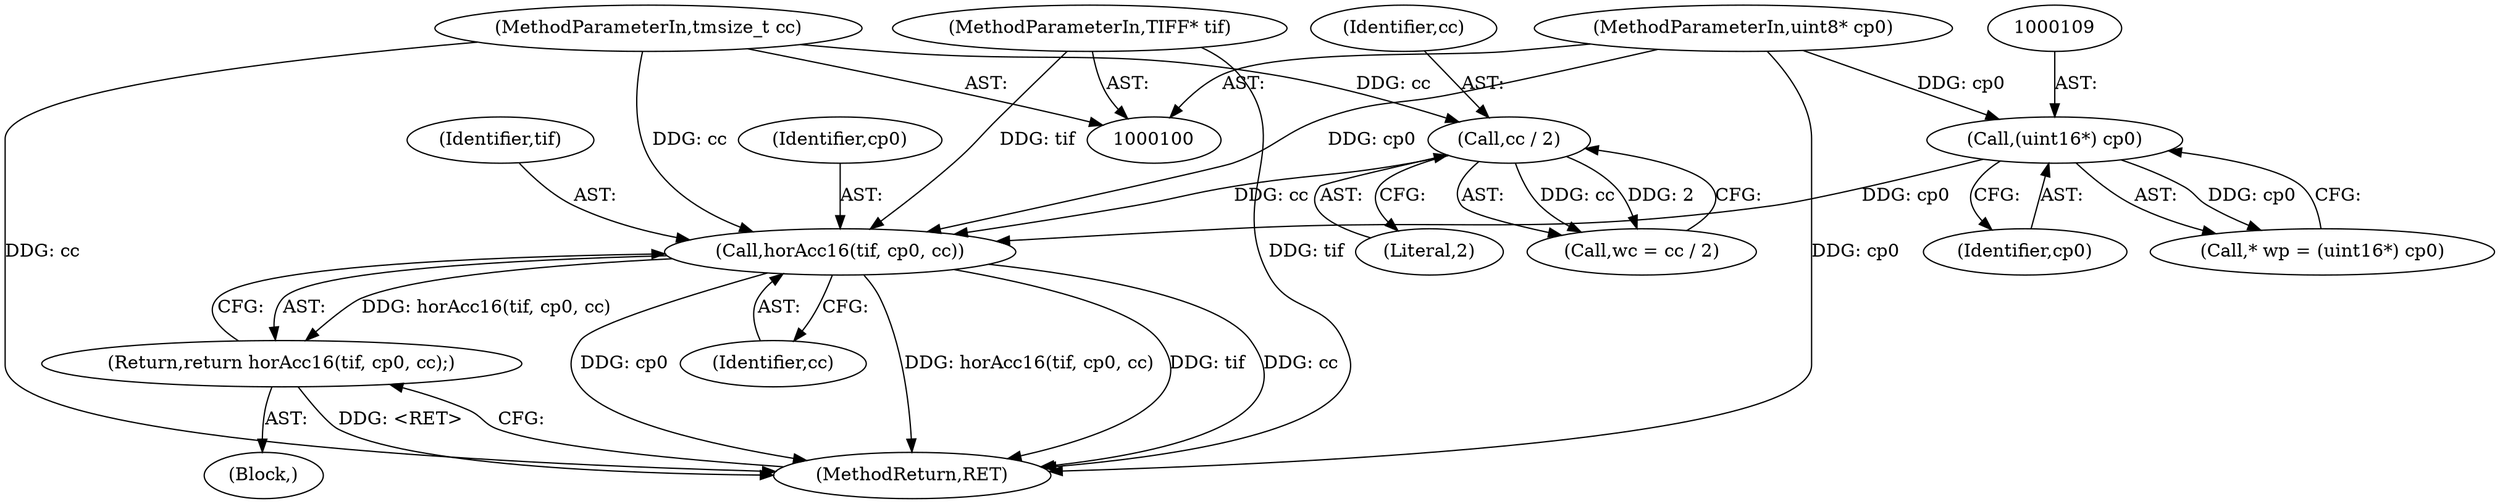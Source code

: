 digraph "0_libtiff_3ca657a8793dd011bf869695d72ad31c779c3cc1_11@pointer" {
"1000121" [label="(Call,horAcc16(tif, cp0, cc))"];
"1000101" [label="(MethodParameterIn,TIFF* tif)"];
"1000108" [label="(Call,(uint16*) cp0)"];
"1000102" [label="(MethodParameterIn,uint8* cp0)"];
"1000114" [label="(Call,cc / 2)"];
"1000103" [label="(MethodParameterIn,tmsize_t cc)"];
"1000120" [label="(Return,return horAcc16(tif, cp0, cc);)"];
"1000125" [label="(MethodReturn,RET)"];
"1000110" [label="(Identifier,cp0)"];
"1000102" [label="(MethodParameterIn,uint8* cp0)"];
"1000115" [label="(Identifier,cc)"];
"1000108" [label="(Call,(uint16*) cp0)"];
"1000104" [label="(Block,)"];
"1000122" [label="(Identifier,tif)"];
"1000120" [label="(Return,return horAcc16(tif, cp0, cc);)"];
"1000106" [label="(Call,* wp = (uint16*) cp0)"];
"1000103" [label="(MethodParameterIn,tmsize_t cc)"];
"1000121" [label="(Call,horAcc16(tif, cp0, cc))"];
"1000116" [label="(Literal,2)"];
"1000112" [label="(Call,wc = cc / 2)"];
"1000101" [label="(MethodParameterIn,TIFF* tif)"];
"1000114" [label="(Call,cc / 2)"];
"1000123" [label="(Identifier,cp0)"];
"1000124" [label="(Identifier,cc)"];
"1000121" -> "1000120"  [label="AST: "];
"1000121" -> "1000124"  [label="CFG: "];
"1000122" -> "1000121"  [label="AST: "];
"1000123" -> "1000121"  [label="AST: "];
"1000124" -> "1000121"  [label="AST: "];
"1000120" -> "1000121"  [label="CFG: "];
"1000121" -> "1000125"  [label="DDG: cp0"];
"1000121" -> "1000125"  [label="DDG: horAcc16(tif, cp0, cc)"];
"1000121" -> "1000125"  [label="DDG: tif"];
"1000121" -> "1000125"  [label="DDG: cc"];
"1000121" -> "1000120"  [label="DDG: horAcc16(tif, cp0, cc)"];
"1000101" -> "1000121"  [label="DDG: tif"];
"1000108" -> "1000121"  [label="DDG: cp0"];
"1000102" -> "1000121"  [label="DDG: cp0"];
"1000114" -> "1000121"  [label="DDG: cc"];
"1000103" -> "1000121"  [label="DDG: cc"];
"1000101" -> "1000100"  [label="AST: "];
"1000101" -> "1000125"  [label="DDG: tif"];
"1000108" -> "1000106"  [label="AST: "];
"1000108" -> "1000110"  [label="CFG: "];
"1000109" -> "1000108"  [label="AST: "];
"1000110" -> "1000108"  [label="AST: "];
"1000106" -> "1000108"  [label="CFG: "];
"1000108" -> "1000106"  [label="DDG: cp0"];
"1000102" -> "1000108"  [label="DDG: cp0"];
"1000102" -> "1000100"  [label="AST: "];
"1000102" -> "1000125"  [label="DDG: cp0"];
"1000114" -> "1000112"  [label="AST: "];
"1000114" -> "1000116"  [label="CFG: "];
"1000115" -> "1000114"  [label="AST: "];
"1000116" -> "1000114"  [label="AST: "];
"1000112" -> "1000114"  [label="CFG: "];
"1000114" -> "1000112"  [label="DDG: cc"];
"1000114" -> "1000112"  [label="DDG: 2"];
"1000103" -> "1000114"  [label="DDG: cc"];
"1000103" -> "1000100"  [label="AST: "];
"1000103" -> "1000125"  [label="DDG: cc"];
"1000120" -> "1000104"  [label="AST: "];
"1000125" -> "1000120"  [label="CFG: "];
"1000120" -> "1000125"  [label="DDG: <RET>"];
}

